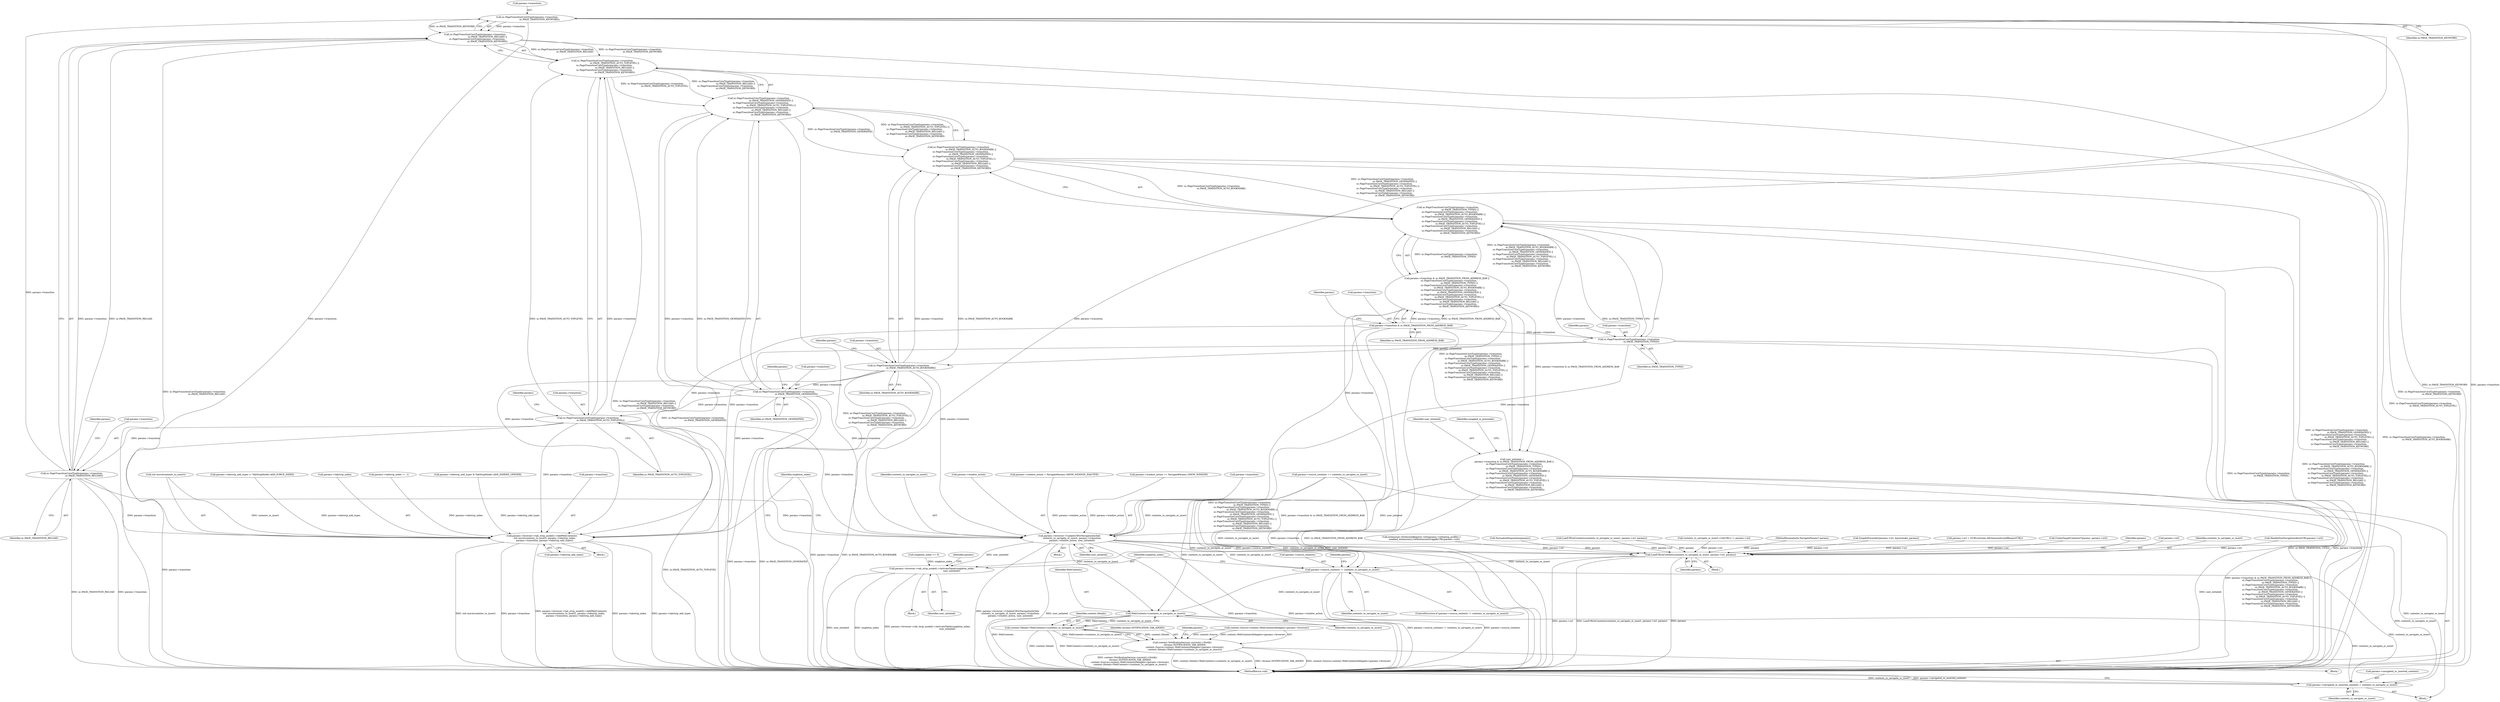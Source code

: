 digraph "0_Chrome_c552cd7b8a0862f6b3c8c6a07f98bda3721101eb_0@pointer" {
"1000394" [label="(Call,ui::PageTransitionCoreTypeIs(params->transition,\n                                   ui::PAGE_TRANSITION_KEYWORD))"];
"1000389" [label="(Call,ui::PageTransitionCoreTypeIs(params->transition,\n                                   ui::PAGE_TRANSITION_RELOAD))"];
"1000383" [label="(Call,ui::PageTransitionCoreTypeIs(params->transition,\n                                   ui::PAGE_TRANSITION_AUTO_TOPLEVEL))"];
"1000377" [label="(Call,ui::PageTransitionCoreTypeIs(params->transition,\n                                   ui::PAGE_TRANSITION_GENERATED))"];
"1000371" [label="(Call,ui::PageTransitionCoreTypeIs(params->transition,\n                                   ui::PAGE_TRANSITION_AUTO_BOOKMARK))"];
"1000365" [label="(Call,ui::PageTransitionCoreTypeIs(params->transition,\n                                   ui::PAGE_TRANSITION_TYPED))"];
"1000359" [label="(Call,params->transition & ui::PAGE_TRANSITION_FROM_ADDRESS_BAR)"];
"1000388" [label="(Call,ui::PageTransitionCoreTypeIs(params->transition,\n                                   ui::PAGE_TRANSITION_RELOAD) ||\n      ui::PageTransitionCoreTypeIs(params->transition,\n                                   ui::PAGE_TRANSITION_KEYWORD))"];
"1000382" [label="(Call,ui::PageTransitionCoreTypeIs(params->transition,\n                                   ui::PAGE_TRANSITION_AUTO_TOPLEVEL) ||\n      ui::PageTransitionCoreTypeIs(params->transition,\n                                   ui::PAGE_TRANSITION_RELOAD) ||\n      ui::PageTransitionCoreTypeIs(params->transition,\n                                   ui::PAGE_TRANSITION_KEYWORD))"];
"1000376" [label="(Call,ui::PageTransitionCoreTypeIs(params->transition,\n                                   ui::PAGE_TRANSITION_GENERATED) ||\n      ui::PageTransitionCoreTypeIs(params->transition,\n                                   ui::PAGE_TRANSITION_AUTO_TOPLEVEL) ||\n      ui::PageTransitionCoreTypeIs(params->transition,\n                                   ui::PAGE_TRANSITION_RELOAD) ||\n      ui::PageTransitionCoreTypeIs(params->transition,\n                                   ui::PAGE_TRANSITION_KEYWORD))"];
"1000370" [label="(Call,ui::PageTransitionCoreTypeIs(params->transition,\n                                   ui::PAGE_TRANSITION_AUTO_BOOKMARK) ||\n      ui::PageTransitionCoreTypeIs(params->transition,\n                                   ui::PAGE_TRANSITION_GENERATED) ||\n      ui::PageTransitionCoreTypeIs(params->transition,\n                                   ui::PAGE_TRANSITION_AUTO_TOPLEVEL) ||\n      ui::PageTransitionCoreTypeIs(params->transition,\n                                   ui::PAGE_TRANSITION_RELOAD) ||\n      ui::PageTransitionCoreTypeIs(params->transition,\n                                   ui::PAGE_TRANSITION_KEYWORD))"];
"1000364" [label="(Call,ui::PageTransitionCoreTypeIs(params->transition,\n                                   ui::PAGE_TRANSITION_TYPED) ||\n      ui::PageTransitionCoreTypeIs(params->transition,\n                                   ui::PAGE_TRANSITION_AUTO_BOOKMARK) ||\n      ui::PageTransitionCoreTypeIs(params->transition,\n                                   ui::PAGE_TRANSITION_GENERATED) ||\n      ui::PageTransitionCoreTypeIs(params->transition,\n                                   ui::PAGE_TRANSITION_AUTO_TOPLEVEL) ||\n      ui::PageTransitionCoreTypeIs(params->transition,\n                                   ui::PAGE_TRANSITION_RELOAD) ||\n      ui::PageTransitionCoreTypeIs(params->transition,\n                                   ui::PAGE_TRANSITION_KEYWORD))"];
"1000358" [label="(Call,params->transition & ui::PAGE_TRANSITION_FROM_ADDRESS_BAR ||\n      ui::PageTransitionCoreTypeIs(params->transition,\n                                   ui::PAGE_TRANSITION_TYPED) ||\n      ui::PageTransitionCoreTypeIs(params->transition,\n                                   ui::PAGE_TRANSITION_AUTO_BOOKMARK) ||\n      ui::PageTransitionCoreTypeIs(params->transition,\n                                   ui::PAGE_TRANSITION_GENERATED) ||\n      ui::PageTransitionCoreTypeIs(params->transition,\n                                   ui::PAGE_TRANSITION_AUTO_TOPLEVEL) ||\n      ui::PageTransitionCoreTypeIs(params->transition,\n                                   ui::PAGE_TRANSITION_RELOAD) ||\n      ui::PageTransitionCoreTypeIs(params->transition,\n                                   ui::PAGE_TRANSITION_KEYWORD))"];
"1000356" [label="(Call,user_initiated =\n      params->transition & ui::PAGE_TRANSITION_FROM_ADDRESS_BAR ||\n      ui::PageTransitionCoreTypeIs(params->transition,\n                                   ui::PAGE_TRANSITION_TYPED) ||\n      ui::PageTransitionCoreTypeIs(params->transition,\n                                   ui::PAGE_TRANSITION_AUTO_BOOKMARK) ||\n      ui::PageTransitionCoreTypeIs(params->transition,\n                                   ui::PAGE_TRANSITION_GENERATED) ||\n      ui::PageTransitionCoreTypeIs(params->transition,\n                                   ui::PAGE_TRANSITION_AUTO_TOPLEVEL) ||\n      ui::PageTransitionCoreTypeIs(params->transition,\n                                   ui::PAGE_TRANSITION_RELOAD) ||\n      ui::PageTransitionCoreTypeIs(params->transition,\n                                   ui::PAGE_TRANSITION_KEYWORD))"];
"1000515" [label="(Call,params->browser->UpdateUIForNavigationInTab(\n        contents_to_navigate_or_insert, params->transition,\n        params->window_action, user_initiated))"];
"1000599" [label="(Call,LoadURLInContents(contents_to_navigate_or_insert, params->url, params))"];
"1000606" [label="(Call,params->source_contents != contents_to_navigate_or_insert)"];
"1000657" [label="(Call,WebContents>(contents_to_navigate_or_insert))"];
"1000655" [label="(Call,content::Details<WebContents>(contents_to_navigate_or_insert))"];
"1000646" [label="(Call,content::NotificationService::current()->Notify(\n        chrome::NOTIFICATION_TAB_ADDED,\n        content::Source<content::WebContentsDelegate>(params->browser),\n        content::Details<WebContents>(contents_to_navigate_or_insert)))"];
"1000660" [label="(Call,params->navigated_or_inserted_contents = contents_to_navigate_or_insert)"];
"1000612" [label="(Call,params->browser->tab_strip_model()->ActivateTabAt(singleton_index,\n                                                        user_initiated))"];
"1000545" [label="(Call,params->browser->tab_strip_model()->AddWebContents(\n        std::move(contents_to_insert), params->tabstrip_index,\n        params->transition, params->tabstrip_add_types))"];
"1000419" [label="(Call,CreateTargetContents(*params, params->url))"];
"1000605" [label="(ControlStructure,if (params->source_contents != contents_to_navigate_or_insert))"];
"1000365" [label="(Call,ui::PageTransitionCoreTypeIs(params->transition,\n                                   ui::PAGE_TRANSITION_TYPED))"];
"1000387" [label="(Identifier,ui::PAGE_TRANSITION_AUTO_TOPLEVEL)"];
"1000401" [label="(Identifier,swapped_in_prerender)"];
"1000606" [label="(Call,params->source_contents != contents_to_navigate_or_insert)"];
"1000532" [label="(Call,params->tabstrip_index != -1)"];
"1000551" [label="(Call,params->transition)"];
"1000356" [label="(Call,user_initiated =\n      params->transition & ui::PAGE_TRANSITION_FROM_ADDRESS_BAR ||\n      ui::PageTransitionCoreTypeIs(params->transition,\n                                   ui::PAGE_TRANSITION_TYPED) ||\n      ui::PageTransitionCoreTypeIs(params->transition,\n                                   ui::PAGE_TRANSITION_AUTO_BOOKMARK) ||\n      ui::PageTransitionCoreTypeIs(params->transition,\n                                   ui::PAGE_TRANSITION_GENERATED) ||\n      ui::PageTransitionCoreTypeIs(params->transition,\n                                   ui::PAGE_TRANSITION_AUTO_TOPLEVEL) ||\n      ui::PageTransitionCoreTypeIs(params->transition,\n                                   ui::PAGE_TRANSITION_RELOAD) ||\n      ui::PageTransitionCoreTypeIs(params->transition,\n                                   ui::PAGE_TRANSITION_KEYWORD))"];
"1000390" [label="(Call,params->transition)"];
"1000377" [label="(Call,ui::PageTransitionCoreTypeIs(params->transition,\n                                   ui::PAGE_TRANSITION_GENERATED))"];
"1000523" [label="(Identifier,user_initiated)"];
"1000608" [label="(Identifier,params)"];
"1000645" [label="(Block,)"];
"1000647" [label="(Identifier,chrome::NOTIFICATION_TAB_ADDED)"];
"1000611" [label="(Block,)"];
"1000601" [label="(Call,params->url)"];
"1000517" [label="(Call,params->transition)"];
"1000545" [label="(Call,params->browser->tab_strip_model()->AddWebContents(\n        std::move(contents_to_insert), params->tabstrip_index,\n        params->transition, params->tabstrip_add_types))"];
"1000538" [label="(Call,params->tabstrip_add_types |= TabStripModel::ADD_FORCE_INDEX)"];
"1000382" [label="(Call,ui::PageTransitionCoreTypeIs(params->transition,\n                                   ui::PAGE_TRANSITION_AUTO_TOPLEVEL) ||\n      ui::PageTransitionCoreTypeIs(params->transition,\n                                   ui::PAGE_TRANSITION_RELOAD) ||\n      ui::PageTransitionCoreTypeIs(params->transition,\n                                   ui::PAGE_TRANSITION_KEYWORD))"];
"1000600" [label="(Identifier,contents_to_navigate_or_insert)"];
"1000372" [label="(Call,params->transition)"];
"1000516" [label="(Identifier,contents_to_navigate_or_insert)"];
"1000375" [label="(Identifier,ui::PAGE_TRANSITION_AUTO_BOOKMARK)"];
"1000662" [label="(Identifier,params)"];
"1000657" [label="(Call,WebContents>(contents_to_navigate_or_insert))"];
"1000548" [label="(Call,params->tabstrip_index)"];
"1000367" [label="(Identifier,params)"];
"1000464" [label="(Call,HandleNonNavigationAboutURL(params->url))"];
"1000610" [label="(Identifier,contents_to_navigate_or_insert)"];
"1000371" [label="(Call,ui::PageTransitionCoreTypeIs(params->transition,\n                                   ui::PAGE_TRANSITION_AUTO_BOOKMARK))"];
"1000665" [label="(MethodReturn,void)"];
"1000360" [label="(Call,params->transition)"];
"1000646" [label="(Call,content::NotificationService::current()->Notify(\n        chrome::NOTIFICATION_TAB_ADDED,\n        content::Source<content::WebContentsDelegate>(params->browser),\n        content::Details<WebContents>(contents_to_navigate_or_insert)))"];
"1000520" [label="(Call,params->window_action)"];
"1000359" [label="(Call,params->transition & ui::PAGE_TRANSITION_FROM_ADDRESS_BAR)"];
"1000546" [label="(Call,std::move(contents_to_insert))"];
"1000384" [label="(Call,params->transition)"];
"1000613" [label="(Identifier,singleton_index)"];
"1000128" [label="(Call,extensions::ExtensionRegistry::Get(params->initiating_profile)->\n        enabled_extensions().GetExtensionOrAppByURL(params->url))"];
"1000376" [label="(Call,ui::PageTransitionCoreTypeIs(params->transition,\n                                   ui::PAGE_TRANSITION_GENERATED) ||\n      ui::PageTransitionCoreTypeIs(params->transition,\n                                   ui::PAGE_TRANSITION_AUTO_TOPLEVEL) ||\n      ui::PageTransitionCoreTypeIs(params->transition,\n                                   ui::PAGE_TRANSITION_RELOAD) ||\n      ui::PageTransitionCoreTypeIs(params->transition,\n                                   ui::PAGE_TRANSITION_KEYWORD))"];
"1000648" [label="(Call,content::Source<content::WebContentsDelegate>(params->browser))"];
"1000357" [label="(Identifier,user_initiated)"];
"1000385" [label="(Identifier,params)"];
"1000515" [label="(Call,params->browser->UpdateUIForNavigationInTab(\n        contents_to_navigate_or_insert, params->transition,\n        params->window_action, user_initiated))"];
"1000558" [label="(Call,singleton_index >= 0)"];
"1000502" [label="(Call,params->source_contents == contents_to_navigate_or_insert)"];
"1000559" [label="(Identifier,singleton_index)"];
"1000514" [label="(Block,)"];
"1000309" [label="(Call,NormalizeDisposition(params))"];
"1000554" [label="(Call,params->tabstrip_add_types)"];
"1000389" [label="(Call,ui::PageTransitionCoreTypeIs(params->transition,\n                                   ui::PAGE_TRANSITION_RELOAD))"];
"1000394" [label="(Call,ui::PageTransitionCoreTypeIs(params->transition,\n                                   ui::PAGE_TRANSITION_KEYWORD))"];
"1000370" [label="(Call,ui::PageTransitionCoreTypeIs(params->transition,\n                                   ui::PAGE_TRANSITION_AUTO_BOOKMARK) ||\n      ui::PageTransitionCoreTypeIs(params->transition,\n                                   ui::PAGE_TRANSITION_GENERATED) ||\n      ui::PageTransitionCoreTypeIs(params->transition,\n                                   ui::PAGE_TRANSITION_AUTO_TOPLEVEL) ||\n      ui::PageTransitionCoreTypeIs(params->transition,\n                                   ui::PAGE_TRANSITION_RELOAD) ||\n      ui::PageTransitionCoreTypeIs(params->transition,\n                                   ui::PAGE_TRANSITION_KEYWORD))"];
"1000383" [label="(Call,ui::PageTransitionCoreTypeIs(params->transition,\n                                   ui::PAGE_TRANSITION_AUTO_TOPLEVEL))"];
"1000364" [label="(Call,ui::PageTransitionCoreTypeIs(params->transition,\n                                   ui::PAGE_TRANSITION_TYPED) ||\n      ui::PageTransitionCoreTypeIs(params->transition,\n                                   ui::PAGE_TRANSITION_AUTO_BOOKMARK) ||\n      ui::PageTransitionCoreTypeIs(params->transition,\n                                   ui::PAGE_TRANSITION_GENERATED) ||\n      ui::PageTransitionCoreTypeIs(params->transition,\n                                   ui::PAGE_TRANSITION_AUTO_TOPLEVEL) ||\n      ui::PageTransitionCoreTypeIs(params->transition,\n                                   ui::PAGE_TRANSITION_RELOAD) ||\n      ui::PageTransitionCoreTypeIs(params->transition,\n                                   ui::PAGE_TRANSITION_KEYWORD))"];
"1000373" [label="(Identifier,params)"];
"1000607" [label="(Call,params->source_contents)"];
"1000391" [label="(Identifier,params)"];
"1000363" [label="(Identifier,ui::PAGE_TRANSITION_FROM_ADDRESS_BAR)"];
"1000469" [label="(Call,LoadURLInContents(contents_to_navigate_or_insert, params->url, params))"];
"1000398" [label="(Identifier,ui::PAGE_TRANSITION_KEYWORD)"];
"1000593" [label="(Call,contents_to_navigate_or_insert->GetURL() != params->url)"];
"1000612" [label="(Call,params->browser->tab_strip_model()->ActivateTabAt(singleton_index,\n                                                        user_initiated))"];
"1000381" [label="(Identifier,ui::PAGE_TRANSITION_GENERATED)"];
"1000604" [label="(Identifier,params)"];
"1000530" [label="(Block,)"];
"1000369" [label="(Identifier,ui::PAGE_TRANSITION_TYPED)"];
"1000642" [label="(Identifier,params)"];
"1000614" [label="(Identifier,user_initiated)"];
"1000656" [label="(Identifier,content::Details)"];
"1000102" [label="(Block,)"];
"1000618" [label="(Identifier,params)"];
"1000494" [label="(Call,params->tabstrip_add_types & TabStripModel::ADD_INHERIT_OPENER)"];
"1000599" [label="(Call,LoadURLInContents(contents_to_navigate_or_insert, params->url, params))"];
"1000659" [label="(Identifier,contents_to_navigate_or_insert)"];
"1000664" [label="(Identifier,contents_to_navigate_or_insert)"];
"1000660" [label="(Call,params->navigated_or_inserted_contents = contents_to_navigate_or_insert)"];
"1000101" [label="(MethodParameterIn,NavigateParams* params)"];
"1000442" [label="(Call,SwapInPrerender(params->url, &prerender_params))"];
"1000396" [label="(Identifier,params)"];
"1000393" [label="(Identifier,ui::PAGE_TRANSITION_RELOAD)"];
"1000388" [label="(Call,ui::PageTransitionCoreTypeIs(params->transition,\n                                   ui::PAGE_TRANSITION_RELOAD) ||\n      ui::PageTransitionCoreTypeIs(params->transition,\n                                   ui::PAGE_TRANSITION_KEYWORD))"];
"1000395" [label="(Call,params->transition)"];
"1000358" [label="(Call,params->transition & ui::PAGE_TRANSITION_FROM_ADDRESS_BAR ||\n      ui::PageTransitionCoreTypeIs(params->transition,\n                                   ui::PAGE_TRANSITION_TYPED) ||\n      ui::PageTransitionCoreTypeIs(params->transition,\n                                   ui::PAGE_TRANSITION_AUTO_BOOKMARK) ||\n      ui::PageTransitionCoreTypeIs(params->transition,\n                                   ui::PAGE_TRANSITION_GENERATED) ||\n      ui::PageTransitionCoreTypeIs(params->transition,\n                                   ui::PAGE_TRANSITION_AUTO_TOPLEVEL) ||\n      ui::PageTransitionCoreTypeIs(params->transition,\n                                   ui::PAGE_TRANSITION_RELOAD) ||\n      ui::PageTransitionCoreTypeIs(params->transition,\n                                   ui::PAGE_TRANSITION_KEYWORD))"];
"1000655" [label="(Call,content::Details<WebContents>(contents_to_navigate_or_insert))"];
"1000136" [label="(Call,params->url = GURL(chrome::kExtensionInvalidRequestURL))"];
"1000350" [label="(Call,params->window_action = NavigateParams::SHOW_WINDOW_INACTIVE)"];
"1000658" [label="(Identifier,WebContents)"];
"1000661" [label="(Call,params->navigated_or_inserted_contents)"];
"1000378" [label="(Call,params->transition)"];
"1000379" [label="(Identifier,params)"];
"1000333" [label="(Call,params->window_action == NavigateParams::SHOW_WINDOW)"];
"1000366" [label="(Call,params->transition)"];
"1000598" [label="(Block,)"];
"1000394" -> "1000388"  [label="AST: "];
"1000394" -> "1000398"  [label="CFG: "];
"1000395" -> "1000394"  [label="AST: "];
"1000398" -> "1000394"  [label="AST: "];
"1000388" -> "1000394"  [label="CFG: "];
"1000394" -> "1000665"  [label="DDG: ui::PAGE_TRANSITION_KEYWORD"];
"1000394" -> "1000665"  [label="DDG: params->transition"];
"1000394" -> "1000388"  [label="DDG: params->transition"];
"1000394" -> "1000388"  [label="DDG: ui::PAGE_TRANSITION_KEYWORD"];
"1000389" -> "1000394"  [label="DDG: params->transition"];
"1000394" -> "1000515"  [label="DDG: params->transition"];
"1000394" -> "1000545"  [label="DDG: params->transition"];
"1000389" -> "1000388"  [label="AST: "];
"1000389" -> "1000393"  [label="CFG: "];
"1000390" -> "1000389"  [label="AST: "];
"1000393" -> "1000389"  [label="AST: "];
"1000396" -> "1000389"  [label="CFG: "];
"1000388" -> "1000389"  [label="CFG: "];
"1000389" -> "1000665"  [label="DDG: ui::PAGE_TRANSITION_RELOAD"];
"1000389" -> "1000665"  [label="DDG: params->transition"];
"1000389" -> "1000388"  [label="DDG: params->transition"];
"1000389" -> "1000388"  [label="DDG: ui::PAGE_TRANSITION_RELOAD"];
"1000383" -> "1000389"  [label="DDG: params->transition"];
"1000389" -> "1000515"  [label="DDG: params->transition"];
"1000389" -> "1000545"  [label="DDG: params->transition"];
"1000383" -> "1000382"  [label="AST: "];
"1000383" -> "1000387"  [label="CFG: "];
"1000384" -> "1000383"  [label="AST: "];
"1000387" -> "1000383"  [label="AST: "];
"1000391" -> "1000383"  [label="CFG: "];
"1000382" -> "1000383"  [label="CFG: "];
"1000383" -> "1000665"  [label="DDG: params->transition"];
"1000383" -> "1000665"  [label="DDG: ui::PAGE_TRANSITION_AUTO_TOPLEVEL"];
"1000383" -> "1000382"  [label="DDG: params->transition"];
"1000383" -> "1000382"  [label="DDG: ui::PAGE_TRANSITION_AUTO_TOPLEVEL"];
"1000377" -> "1000383"  [label="DDG: params->transition"];
"1000383" -> "1000515"  [label="DDG: params->transition"];
"1000383" -> "1000545"  [label="DDG: params->transition"];
"1000377" -> "1000376"  [label="AST: "];
"1000377" -> "1000381"  [label="CFG: "];
"1000378" -> "1000377"  [label="AST: "];
"1000381" -> "1000377"  [label="AST: "];
"1000385" -> "1000377"  [label="CFG: "];
"1000376" -> "1000377"  [label="CFG: "];
"1000377" -> "1000665"  [label="DDG: params->transition"];
"1000377" -> "1000665"  [label="DDG: ui::PAGE_TRANSITION_GENERATED"];
"1000377" -> "1000376"  [label="DDG: params->transition"];
"1000377" -> "1000376"  [label="DDG: ui::PAGE_TRANSITION_GENERATED"];
"1000371" -> "1000377"  [label="DDG: params->transition"];
"1000377" -> "1000515"  [label="DDG: params->transition"];
"1000377" -> "1000545"  [label="DDG: params->transition"];
"1000371" -> "1000370"  [label="AST: "];
"1000371" -> "1000375"  [label="CFG: "];
"1000372" -> "1000371"  [label="AST: "];
"1000375" -> "1000371"  [label="AST: "];
"1000379" -> "1000371"  [label="CFG: "];
"1000370" -> "1000371"  [label="CFG: "];
"1000371" -> "1000665"  [label="DDG: ui::PAGE_TRANSITION_AUTO_BOOKMARK"];
"1000371" -> "1000665"  [label="DDG: params->transition"];
"1000371" -> "1000370"  [label="DDG: params->transition"];
"1000371" -> "1000370"  [label="DDG: ui::PAGE_TRANSITION_AUTO_BOOKMARK"];
"1000365" -> "1000371"  [label="DDG: params->transition"];
"1000371" -> "1000515"  [label="DDG: params->transition"];
"1000371" -> "1000545"  [label="DDG: params->transition"];
"1000365" -> "1000364"  [label="AST: "];
"1000365" -> "1000369"  [label="CFG: "];
"1000366" -> "1000365"  [label="AST: "];
"1000369" -> "1000365"  [label="AST: "];
"1000373" -> "1000365"  [label="CFG: "];
"1000364" -> "1000365"  [label="CFG: "];
"1000365" -> "1000665"  [label="DDG: ui::PAGE_TRANSITION_TYPED"];
"1000365" -> "1000665"  [label="DDG: params->transition"];
"1000365" -> "1000364"  [label="DDG: params->transition"];
"1000365" -> "1000364"  [label="DDG: ui::PAGE_TRANSITION_TYPED"];
"1000359" -> "1000365"  [label="DDG: params->transition"];
"1000365" -> "1000515"  [label="DDG: params->transition"];
"1000365" -> "1000545"  [label="DDG: params->transition"];
"1000359" -> "1000358"  [label="AST: "];
"1000359" -> "1000363"  [label="CFG: "];
"1000360" -> "1000359"  [label="AST: "];
"1000363" -> "1000359"  [label="AST: "];
"1000367" -> "1000359"  [label="CFG: "];
"1000358" -> "1000359"  [label="CFG: "];
"1000359" -> "1000665"  [label="DDG: params->transition"];
"1000359" -> "1000665"  [label="DDG: ui::PAGE_TRANSITION_FROM_ADDRESS_BAR"];
"1000359" -> "1000358"  [label="DDG: params->transition"];
"1000359" -> "1000358"  [label="DDG: ui::PAGE_TRANSITION_FROM_ADDRESS_BAR"];
"1000359" -> "1000515"  [label="DDG: params->transition"];
"1000359" -> "1000545"  [label="DDG: params->transition"];
"1000388" -> "1000382"  [label="AST: "];
"1000382" -> "1000388"  [label="CFG: "];
"1000388" -> "1000665"  [label="DDG: ui::PageTransitionCoreTypeIs(params->transition,\n                                   ui::PAGE_TRANSITION_KEYWORD)"];
"1000388" -> "1000665"  [label="DDG: ui::PageTransitionCoreTypeIs(params->transition,\n                                   ui::PAGE_TRANSITION_RELOAD)"];
"1000388" -> "1000382"  [label="DDG: ui::PageTransitionCoreTypeIs(params->transition,\n                                   ui::PAGE_TRANSITION_RELOAD)"];
"1000388" -> "1000382"  [label="DDG: ui::PageTransitionCoreTypeIs(params->transition,\n                                   ui::PAGE_TRANSITION_KEYWORD)"];
"1000382" -> "1000376"  [label="AST: "];
"1000376" -> "1000382"  [label="CFG: "];
"1000382" -> "1000665"  [label="DDG: ui::PageTransitionCoreTypeIs(params->transition,\n                                   ui::PAGE_TRANSITION_AUTO_TOPLEVEL)"];
"1000382" -> "1000665"  [label="DDG: ui::PageTransitionCoreTypeIs(params->transition,\n                                   ui::PAGE_TRANSITION_RELOAD) ||\n      ui::PageTransitionCoreTypeIs(params->transition,\n                                   ui::PAGE_TRANSITION_KEYWORD)"];
"1000382" -> "1000376"  [label="DDG: ui::PageTransitionCoreTypeIs(params->transition,\n                                   ui::PAGE_TRANSITION_AUTO_TOPLEVEL)"];
"1000382" -> "1000376"  [label="DDG: ui::PageTransitionCoreTypeIs(params->transition,\n                                   ui::PAGE_TRANSITION_RELOAD) ||\n      ui::PageTransitionCoreTypeIs(params->transition,\n                                   ui::PAGE_TRANSITION_KEYWORD)"];
"1000376" -> "1000370"  [label="AST: "];
"1000370" -> "1000376"  [label="CFG: "];
"1000376" -> "1000665"  [label="DDG: ui::PageTransitionCoreTypeIs(params->transition,\n                                   ui::PAGE_TRANSITION_GENERATED)"];
"1000376" -> "1000665"  [label="DDG: ui::PageTransitionCoreTypeIs(params->transition,\n                                   ui::PAGE_TRANSITION_AUTO_TOPLEVEL) ||\n      ui::PageTransitionCoreTypeIs(params->transition,\n                                   ui::PAGE_TRANSITION_RELOAD) ||\n      ui::PageTransitionCoreTypeIs(params->transition,\n                                   ui::PAGE_TRANSITION_KEYWORD)"];
"1000376" -> "1000370"  [label="DDG: ui::PageTransitionCoreTypeIs(params->transition,\n                                   ui::PAGE_TRANSITION_GENERATED)"];
"1000376" -> "1000370"  [label="DDG: ui::PageTransitionCoreTypeIs(params->transition,\n                                   ui::PAGE_TRANSITION_AUTO_TOPLEVEL) ||\n      ui::PageTransitionCoreTypeIs(params->transition,\n                                   ui::PAGE_TRANSITION_RELOAD) ||\n      ui::PageTransitionCoreTypeIs(params->transition,\n                                   ui::PAGE_TRANSITION_KEYWORD)"];
"1000370" -> "1000364"  [label="AST: "];
"1000364" -> "1000370"  [label="CFG: "];
"1000370" -> "1000665"  [label="DDG: ui::PageTransitionCoreTypeIs(params->transition,\n                                   ui::PAGE_TRANSITION_GENERATED) ||\n      ui::PageTransitionCoreTypeIs(params->transition,\n                                   ui::PAGE_TRANSITION_AUTO_TOPLEVEL) ||\n      ui::PageTransitionCoreTypeIs(params->transition,\n                                   ui::PAGE_TRANSITION_RELOAD) ||\n      ui::PageTransitionCoreTypeIs(params->transition,\n                                   ui::PAGE_TRANSITION_KEYWORD)"];
"1000370" -> "1000665"  [label="DDG: ui::PageTransitionCoreTypeIs(params->transition,\n                                   ui::PAGE_TRANSITION_AUTO_BOOKMARK)"];
"1000370" -> "1000364"  [label="DDG: ui::PageTransitionCoreTypeIs(params->transition,\n                                   ui::PAGE_TRANSITION_AUTO_BOOKMARK)"];
"1000370" -> "1000364"  [label="DDG: ui::PageTransitionCoreTypeIs(params->transition,\n                                   ui::PAGE_TRANSITION_GENERATED) ||\n      ui::PageTransitionCoreTypeIs(params->transition,\n                                   ui::PAGE_TRANSITION_AUTO_TOPLEVEL) ||\n      ui::PageTransitionCoreTypeIs(params->transition,\n                                   ui::PAGE_TRANSITION_RELOAD) ||\n      ui::PageTransitionCoreTypeIs(params->transition,\n                                   ui::PAGE_TRANSITION_KEYWORD)"];
"1000364" -> "1000358"  [label="AST: "];
"1000358" -> "1000364"  [label="CFG: "];
"1000364" -> "1000665"  [label="DDG: ui::PageTransitionCoreTypeIs(params->transition,\n                                   ui::PAGE_TRANSITION_TYPED)"];
"1000364" -> "1000665"  [label="DDG: ui::PageTransitionCoreTypeIs(params->transition,\n                                   ui::PAGE_TRANSITION_AUTO_BOOKMARK) ||\n      ui::PageTransitionCoreTypeIs(params->transition,\n                                   ui::PAGE_TRANSITION_GENERATED) ||\n      ui::PageTransitionCoreTypeIs(params->transition,\n                                   ui::PAGE_TRANSITION_AUTO_TOPLEVEL) ||\n      ui::PageTransitionCoreTypeIs(params->transition,\n                                   ui::PAGE_TRANSITION_RELOAD) ||\n      ui::PageTransitionCoreTypeIs(params->transition,\n                                   ui::PAGE_TRANSITION_KEYWORD)"];
"1000364" -> "1000358"  [label="DDG: ui::PageTransitionCoreTypeIs(params->transition,\n                                   ui::PAGE_TRANSITION_TYPED)"];
"1000364" -> "1000358"  [label="DDG: ui::PageTransitionCoreTypeIs(params->transition,\n                                   ui::PAGE_TRANSITION_AUTO_BOOKMARK) ||\n      ui::PageTransitionCoreTypeIs(params->transition,\n                                   ui::PAGE_TRANSITION_GENERATED) ||\n      ui::PageTransitionCoreTypeIs(params->transition,\n                                   ui::PAGE_TRANSITION_AUTO_TOPLEVEL) ||\n      ui::PageTransitionCoreTypeIs(params->transition,\n                                   ui::PAGE_TRANSITION_RELOAD) ||\n      ui::PageTransitionCoreTypeIs(params->transition,\n                                   ui::PAGE_TRANSITION_KEYWORD)"];
"1000358" -> "1000356"  [label="AST: "];
"1000356" -> "1000358"  [label="CFG: "];
"1000358" -> "1000665"  [label="DDG: ui::PageTransitionCoreTypeIs(params->transition,\n                                   ui::PAGE_TRANSITION_TYPED) ||\n      ui::PageTransitionCoreTypeIs(params->transition,\n                                   ui::PAGE_TRANSITION_AUTO_BOOKMARK) ||\n      ui::PageTransitionCoreTypeIs(params->transition,\n                                   ui::PAGE_TRANSITION_GENERATED) ||\n      ui::PageTransitionCoreTypeIs(params->transition,\n                                   ui::PAGE_TRANSITION_AUTO_TOPLEVEL) ||\n      ui::PageTransitionCoreTypeIs(params->transition,\n                                   ui::PAGE_TRANSITION_RELOAD) ||\n      ui::PageTransitionCoreTypeIs(params->transition,\n                                   ui::PAGE_TRANSITION_KEYWORD)"];
"1000358" -> "1000665"  [label="DDG: params->transition & ui::PAGE_TRANSITION_FROM_ADDRESS_BAR"];
"1000358" -> "1000356"  [label="DDG: params->transition & ui::PAGE_TRANSITION_FROM_ADDRESS_BAR"];
"1000358" -> "1000356"  [label="DDG: ui::PageTransitionCoreTypeIs(params->transition,\n                                   ui::PAGE_TRANSITION_TYPED) ||\n      ui::PageTransitionCoreTypeIs(params->transition,\n                                   ui::PAGE_TRANSITION_AUTO_BOOKMARK) ||\n      ui::PageTransitionCoreTypeIs(params->transition,\n                                   ui::PAGE_TRANSITION_GENERATED) ||\n      ui::PageTransitionCoreTypeIs(params->transition,\n                                   ui::PAGE_TRANSITION_AUTO_TOPLEVEL) ||\n      ui::PageTransitionCoreTypeIs(params->transition,\n                                   ui::PAGE_TRANSITION_RELOAD) ||\n      ui::PageTransitionCoreTypeIs(params->transition,\n                                   ui::PAGE_TRANSITION_KEYWORD)"];
"1000356" -> "1000102"  [label="AST: "];
"1000357" -> "1000356"  [label="AST: "];
"1000401" -> "1000356"  [label="CFG: "];
"1000356" -> "1000665"  [label="DDG: user_initiated"];
"1000356" -> "1000665"  [label="DDG: params->transition & ui::PAGE_TRANSITION_FROM_ADDRESS_BAR ||\n      ui::PageTransitionCoreTypeIs(params->transition,\n                                   ui::PAGE_TRANSITION_TYPED) ||\n      ui::PageTransitionCoreTypeIs(params->transition,\n                                   ui::PAGE_TRANSITION_AUTO_BOOKMARK) ||\n      ui::PageTransitionCoreTypeIs(params->transition,\n                                   ui::PAGE_TRANSITION_GENERATED) ||\n      ui::PageTransitionCoreTypeIs(params->transition,\n                                   ui::PAGE_TRANSITION_AUTO_TOPLEVEL) ||\n      ui::PageTransitionCoreTypeIs(params->transition,\n                                   ui::PAGE_TRANSITION_RELOAD) ||\n      ui::PageTransitionCoreTypeIs(params->transition,\n                                   ui::PAGE_TRANSITION_KEYWORD)"];
"1000356" -> "1000515"  [label="DDG: user_initiated"];
"1000356" -> "1000612"  [label="DDG: user_initiated"];
"1000515" -> "1000514"  [label="AST: "];
"1000515" -> "1000523"  [label="CFG: "];
"1000516" -> "1000515"  [label="AST: "];
"1000517" -> "1000515"  [label="AST: "];
"1000520" -> "1000515"  [label="AST: "];
"1000523" -> "1000515"  [label="AST: "];
"1000559" -> "1000515"  [label="CFG: "];
"1000515" -> "1000665"  [label="DDG: params->window_action"];
"1000515" -> "1000665"  [label="DDG: params->browser->UpdateUIForNavigationInTab(\n        contents_to_navigate_or_insert, params->transition,\n        params->window_action, user_initiated)"];
"1000515" -> "1000665"  [label="DDG: user_initiated"];
"1000515" -> "1000665"  [label="DDG: params->transition"];
"1000502" -> "1000515"  [label="DDG: contents_to_navigate_or_insert"];
"1000333" -> "1000515"  [label="DDG: params->window_action"];
"1000350" -> "1000515"  [label="DDG: params->window_action"];
"1000515" -> "1000599"  [label="DDG: contents_to_navigate_or_insert"];
"1000515" -> "1000606"  [label="DDG: contents_to_navigate_or_insert"];
"1000515" -> "1000612"  [label="DDG: user_initiated"];
"1000515" -> "1000657"  [label="DDG: contents_to_navigate_or_insert"];
"1000515" -> "1000660"  [label="DDG: contents_to_navigate_or_insert"];
"1000599" -> "1000598"  [label="AST: "];
"1000599" -> "1000604"  [label="CFG: "];
"1000600" -> "1000599"  [label="AST: "];
"1000601" -> "1000599"  [label="AST: "];
"1000604" -> "1000599"  [label="AST: "];
"1000608" -> "1000599"  [label="CFG: "];
"1000599" -> "1000665"  [label="DDG: LoadURLInContents(contents_to_navigate_or_insert, params->url, params)"];
"1000599" -> "1000665"  [label="DDG: params"];
"1000599" -> "1000665"  [label="DDG: params->url"];
"1000502" -> "1000599"  [label="DDG: contents_to_navigate_or_insert"];
"1000128" -> "1000599"  [label="DDG: params->url"];
"1000419" -> "1000599"  [label="DDG: params->url"];
"1000469" -> "1000599"  [label="DDG: params->url"];
"1000469" -> "1000599"  [label="DDG: params"];
"1000136" -> "1000599"  [label="DDG: params->url"];
"1000442" -> "1000599"  [label="DDG: params->url"];
"1000593" -> "1000599"  [label="DDG: params->url"];
"1000464" -> "1000599"  [label="DDG: params->url"];
"1000309" -> "1000599"  [label="DDG: params"];
"1000101" -> "1000599"  [label="DDG: params"];
"1000599" -> "1000606"  [label="DDG: contents_to_navigate_or_insert"];
"1000606" -> "1000605"  [label="AST: "];
"1000606" -> "1000610"  [label="CFG: "];
"1000607" -> "1000606"  [label="AST: "];
"1000610" -> "1000606"  [label="AST: "];
"1000613" -> "1000606"  [label="CFG: "];
"1000642" -> "1000606"  [label="CFG: "];
"1000606" -> "1000665"  [label="DDG: params->source_contents"];
"1000606" -> "1000665"  [label="DDG: params->source_contents != contents_to_navigate_or_insert"];
"1000502" -> "1000606"  [label="DDG: params->source_contents"];
"1000502" -> "1000606"  [label="DDG: contents_to_navigate_or_insert"];
"1000606" -> "1000657"  [label="DDG: contents_to_navigate_or_insert"];
"1000606" -> "1000660"  [label="DDG: contents_to_navigate_or_insert"];
"1000657" -> "1000655"  [label="AST: "];
"1000657" -> "1000659"  [label="CFG: "];
"1000658" -> "1000657"  [label="AST: "];
"1000659" -> "1000657"  [label="AST: "];
"1000655" -> "1000657"  [label="CFG: "];
"1000657" -> "1000665"  [label="DDG: WebContents"];
"1000657" -> "1000655"  [label="DDG: WebContents"];
"1000657" -> "1000655"  [label="DDG: contents_to_navigate_or_insert"];
"1000502" -> "1000657"  [label="DDG: contents_to_navigate_or_insert"];
"1000657" -> "1000660"  [label="DDG: contents_to_navigate_or_insert"];
"1000655" -> "1000646"  [label="AST: "];
"1000656" -> "1000655"  [label="AST: "];
"1000646" -> "1000655"  [label="CFG: "];
"1000655" -> "1000665"  [label="DDG: content::Details"];
"1000655" -> "1000665"  [label="DDG: WebContents>(contents_to_navigate_or_insert)"];
"1000655" -> "1000646"  [label="DDG: content::Details"];
"1000655" -> "1000646"  [label="DDG: WebContents>(contents_to_navigate_or_insert)"];
"1000646" -> "1000645"  [label="AST: "];
"1000647" -> "1000646"  [label="AST: "];
"1000648" -> "1000646"  [label="AST: "];
"1000662" -> "1000646"  [label="CFG: "];
"1000646" -> "1000665"  [label="DDG: content::NotificationService::current()->Notify(\n        chrome::NOTIFICATION_TAB_ADDED,\n        content::Source<content::WebContentsDelegate>(params->browser),\n        content::Details<WebContents>(contents_to_navigate_or_insert))"];
"1000646" -> "1000665"  [label="DDG: content::Details<WebContents>(contents_to_navigate_or_insert)"];
"1000646" -> "1000665"  [label="DDG: chrome::NOTIFICATION_TAB_ADDED"];
"1000646" -> "1000665"  [label="DDG: content::Source<content::WebContentsDelegate>(params->browser)"];
"1000648" -> "1000646"  [label="DDG: content::Source"];
"1000648" -> "1000646"  [label="DDG: content::WebContentsDelegate>(params->browser)"];
"1000660" -> "1000102"  [label="AST: "];
"1000660" -> "1000664"  [label="CFG: "];
"1000661" -> "1000660"  [label="AST: "];
"1000664" -> "1000660"  [label="AST: "];
"1000665" -> "1000660"  [label="CFG: "];
"1000660" -> "1000665"  [label="DDG: contents_to_navigate_or_insert"];
"1000660" -> "1000665"  [label="DDG: params->navigated_or_inserted_contents"];
"1000502" -> "1000660"  [label="DDG: contents_to_navigate_or_insert"];
"1000612" -> "1000611"  [label="AST: "];
"1000612" -> "1000614"  [label="CFG: "];
"1000613" -> "1000612"  [label="AST: "];
"1000614" -> "1000612"  [label="AST: "];
"1000618" -> "1000612"  [label="CFG: "];
"1000612" -> "1000665"  [label="DDG: user_initiated"];
"1000612" -> "1000665"  [label="DDG: singleton_index"];
"1000612" -> "1000665"  [label="DDG: params->browser->tab_strip_model()->ActivateTabAt(singleton_index,\n                                                        user_initiated)"];
"1000558" -> "1000612"  [label="DDG: singleton_index"];
"1000545" -> "1000530"  [label="AST: "];
"1000545" -> "1000554"  [label="CFG: "];
"1000546" -> "1000545"  [label="AST: "];
"1000548" -> "1000545"  [label="AST: "];
"1000551" -> "1000545"  [label="AST: "];
"1000554" -> "1000545"  [label="AST: "];
"1000559" -> "1000545"  [label="CFG: "];
"1000545" -> "1000665"  [label="DDG: params->tabstrip_index"];
"1000545" -> "1000665"  [label="DDG: params->tabstrip_add_types"];
"1000545" -> "1000665"  [label="DDG: std::move(contents_to_insert)"];
"1000545" -> "1000665"  [label="DDG: params->transition"];
"1000545" -> "1000665"  [label="DDG: params->browser->tab_strip_model()->AddWebContents(\n        std::move(contents_to_insert), params->tabstrip_index,\n        params->transition, params->tabstrip_add_types)"];
"1000546" -> "1000545"  [label="DDG: contents_to_insert"];
"1000532" -> "1000545"  [label="DDG: params->tabstrip_index"];
"1000494" -> "1000545"  [label="DDG: params->tabstrip_add_types"];
"1000538" -> "1000545"  [label="DDG: params->tabstrip_add_types"];
}
